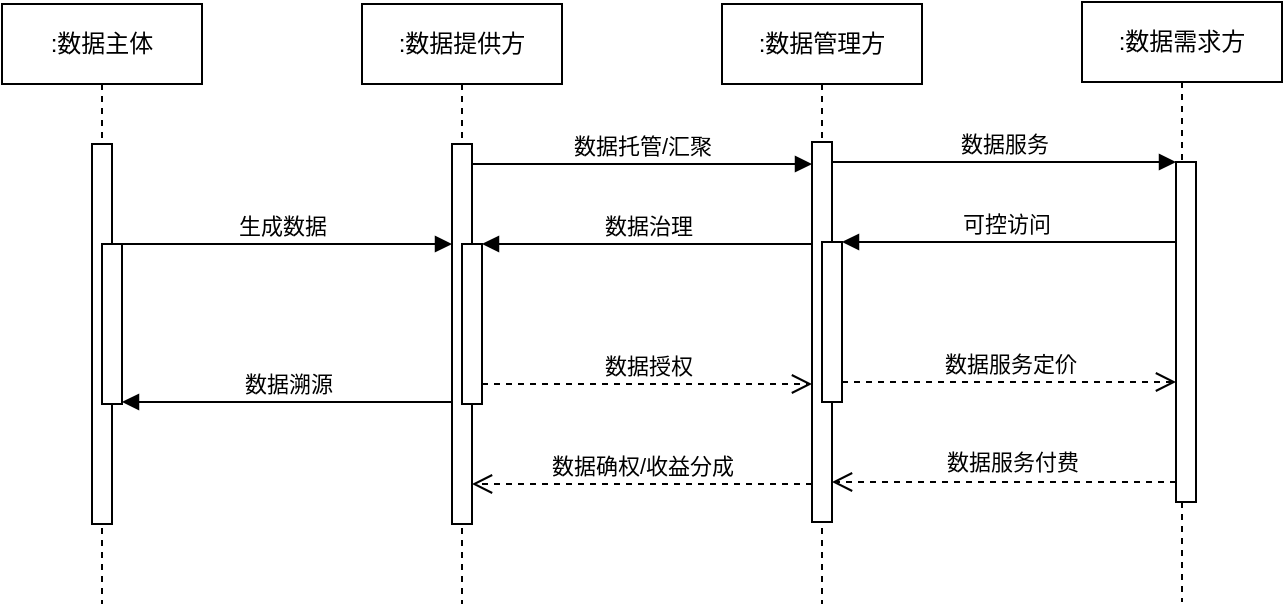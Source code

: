 <mxfile version="24.7.12">
  <diagram name="Page-1" id="2YBvvXClWsGukQMizWep">
    <mxGraphModel dx="988" dy="704" grid="1" gridSize="10" guides="1" tooltips="1" connect="1" arrows="1" fold="1" page="1" pageScale="1" pageWidth="850" pageHeight="1100" math="0" shadow="0">
      <root>
        <mxCell id="0" />
        <mxCell id="1" parent="0" />
        <mxCell id="aM9ryv3xv72pqoxQDRHE-1" value=":数据主体" style="shape=umlLifeline;perimeter=lifelinePerimeter;whiteSpace=wrap;html=1;container=0;dropTarget=0;collapsible=0;recursiveResize=0;outlineConnect=0;portConstraint=eastwest;newEdgeStyle={&quot;edgeStyle&quot;:&quot;elbowEdgeStyle&quot;,&quot;elbow&quot;:&quot;vertical&quot;,&quot;curved&quot;:0,&quot;rounded&quot;:0};" parent="1" vertex="1">
          <mxGeometry x="40" y="40" width="100" height="300" as="geometry" />
        </mxCell>
        <mxCell id="aM9ryv3xv72pqoxQDRHE-2" value="" style="html=1;points=[];perimeter=orthogonalPerimeter;outlineConnect=0;targetShapes=umlLifeline;portConstraint=eastwest;newEdgeStyle={&quot;edgeStyle&quot;:&quot;elbowEdgeStyle&quot;,&quot;elbow&quot;:&quot;vertical&quot;,&quot;curved&quot;:0,&quot;rounded&quot;:0};" parent="aM9ryv3xv72pqoxQDRHE-1" vertex="1">
          <mxGeometry x="45" y="70" width="10" height="190" as="geometry" />
        </mxCell>
        <mxCell id="aM9ryv3xv72pqoxQDRHE-4" value="" style="html=1;points=[];perimeter=orthogonalPerimeter;outlineConnect=0;targetShapes=umlLifeline;portConstraint=eastwest;newEdgeStyle={&quot;edgeStyle&quot;:&quot;elbowEdgeStyle&quot;,&quot;elbow&quot;:&quot;vertical&quot;,&quot;curved&quot;:0,&quot;rounded&quot;:0};" parent="aM9ryv3xv72pqoxQDRHE-1" vertex="1">
          <mxGeometry x="50" y="120" width="10" height="80" as="geometry" />
        </mxCell>
        <mxCell id="aM9ryv3xv72pqoxQDRHE-5" value=":数据提供方" style="shape=umlLifeline;perimeter=lifelinePerimeter;whiteSpace=wrap;html=1;container=0;dropTarget=0;collapsible=0;recursiveResize=0;outlineConnect=0;portConstraint=eastwest;newEdgeStyle={&quot;edgeStyle&quot;:&quot;elbowEdgeStyle&quot;,&quot;elbow&quot;:&quot;vertical&quot;,&quot;curved&quot;:0,&quot;rounded&quot;:0};" parent="1" vertex="1">
          <mxGeometry x="220" y="40" width="100" height="300" as="geometry" />
        </mxCell>
        <mxCell id="aM9ryv3xv72pqoxQDRHE-7" value="生成数据" style="html=1;verticalAlign=bottom;endArrow=block;edgeStyle=elbowEdgeStyle;elbow=vertical;curved=0;rounded=0;" parent="1" edge="1">
          <mxGeometry relative="1" as="geometry">
            <mxPoint x="95" y="160" as="sourcePoint" />
            <Array as="points">
              <mxPoint x="180" y="160" />
            </Array>
            <mxPoint x="265" y="160" as="targetPoint" />
          </mxGeometry>
        </mxCell>
        <mxCell id="aM9ryv3xv72pqoxQDRHE-9" value="数据溯源" style="html=1;verticalAlign=bottom;endArrow=block;edgeStyle=elbowEdgeStyle;elbow=vertical;curved=0;rounded=0;" parent="1" edge="1">
          <mxGeometry relative="1" as="geometry">
            <mxPoint x="265" y="239" as="sourcePoint" />
            <Array as="points">
              <mxPoint x="190" y="239" />
            </Array>
            <mxPoint x="100" y="239" as="targetPoint" />
          </mxGeometry>
        </mxCell>
        <mxCell id="STF5WQe0J77yg3WrmxCV-9" value="" style="html=1;points=[];perimeter=orthogonalPerimeter;outlineConnect=0;targetShapes=umlLifeline;portConstraint=eastwest;newEdgeStyle={&quot;edgeStyle&quot;:&quot;elbowEdgeStyle&quot;,&quot;elbow&quot;:&quot;vertical&quot;,&quot;curved&quot;:0,&quot;rounded&quot;:0};" vertex="1" parent="1">
          <mxGeometry x="265" y="110" width="10" height="190" as="geometry" />
        </mxCell>
        <mxCell id="STF5WQe0J77yg3WrmxCV-10" value="" style="html=1;points=[];perimeter=orthogonalPerimeter;outlineConnect=0;targetShapes=umlLifeline;portConstraint=eastwest;newEdgeStyle={&quot;edgeStyle&quot;:&quot;elbowEdgeStyle&quot;,&quot;elbow&quot;:&quot;vertical&quot;,&quot;curved&quot;:0,&quot;rounded&quot;:0};" vertex="1" parent="1">
          <mxGeometry x="270" y="160" width="10" height="80" as="geometry" />
        </mxCell>
        <mxCell id="STF5WQe0J77yg3WrmxCV-11" value=":数据管理方" style="shape=umlLifeline;perimeter=lifelinePerimeter;whiteSpace=wrap;html=1;container=0;dropTarget=0;collapsible=0;recursiveResize=0;outlineConnect=0;portConstraint=eastwest;newEdgeStyle={&quot;edgeStyle&quot;:&quot;elbowEdgeStyle&quot;,&quot;elbow&quot;:&quot;vertical&quot;,&quot;curved&quot;:0,&quot;rounded&quot;:0};" vertex="1" parent="1">
          <mxGeometry x="400" y="40" width="100" height="300" as="geometry" />
        </mxCell>
        <mxCell id="STF5WQe0J77yg3WrmxCV-13" value="数据托管/汇聚" style="html=1;verticalAlign=bottom;endArrow=block;edgeStyle=elbowEdgeStyle;elbow=vertical;curved=0;rounded=0;" edge="1" parent="1" source="STF5WQe0J77yg3WrmxCV-9">
          <mxGeometry relative="1" as="geometry">
            <mxPoint x="375" y="130" as="sourcePoint" />
            <Array as="points">
              <mxPoint x="360" y="120" />
            </Array>
            <mxPoint x="445" y="120" as="targetPoint" />
          </mxGeometry>
        </mxCell>
        <mxCell id="STF5WQe0J77yg3WrmxCV-14" value="数据确权/收益分成" style="html=1;verticalAlign=bottom;endArrow=open;dashed=1;endSize=8;edgeStyle=elbowEdgeStyle;elbow=vertical;curved=0;rounded=0;" edge="1" parent="1" target="STF5WQe0J77yg3WrmxCV-9">
          <mxGeometry relative="1" as="geometry">
            <mxPoint x="375" y="205" as="targetPoint" />
            <Array as="points">
              <mxPoint x="370" y="280" />
            </Array>
            <mxPoint x="445" y="280" as="sourcePoint" />
          </mxGeometry>
        </mxCell>
        <mxCell id="STF5WQe0J77yg3WrmxCV-15" value="数据治理" style="html=1;verticalAlign=bottom;endArrow=block;edgeStyle=elbowEdgeStyle;elbow=vertical;curved=0;rounded=0;" edge="1" parent="1" target="STF5WQe0J77yg3WrmxCV-10">
          <mxGeometry relative="1" as="geometry">
            <mxPoint x="445" y="160" as="sourcePoint" />
            <Array as="points">
              <mxPoint x="370" y="160" />
            </Array>
          </mxGeometry>
        </mxCell>
        <mxCell id="STF5WQe0J77yg3WrmxCV-16" value="数据授权" style="html=1;verticalAlign=bottom;endArrow=open;dashed=1;endSize=8;edgeStyle=elbowEdgeStyle;elbow=vertical;curved=0;rounded=0;" edge="1" parent="1" source="STF5WQe0J77yg3WrmxCV-10">
          <mxGeometry relative="1" as="geometry">
            <mxPoint x="445" y="230" as="targetPoint" />
            <Array as="points">
              <mxPoint x="360" y="230" />
            </Array>
          </mxGeometry>
        </mxCell>
        <mxCell id="STF5WQe0J77yg3WrmxCV-18" value="" style="html=1;points=[];perimeter=orthogonalPerimeter;outlineConnect=0;targetShapes=umlLifeline;portConstraint=eastwest;newEdgeStyle={&quot;edgeStyle&quot;:&quot;elbowEdgeStyle&quot;,&quot;elbow&quot;:&quot;vertical&quot;,&quot;curved&quot;:0,&quot;rounded&quot;:0};" vertex="1" parent="1">
          <mxGeometry x="445" y="109" width="10" height="190" as="geometry" />
        </mxCell>
        <mxCell id="STF5WQe0J77yg3WrmxCV-19" value="" style="html=1;points=[];perimeter=orthogonalPerimeter;outlineConnect=0;targetShapes=umlLifeline;portConstraint=eastwest;newEdgeStyle={&quot;edgeStyle&quot;:&quot;elbowEdgeStyle&quot;,&quot;elbow&quot;:&quot;vertical&quot;,&quot;curved&quot;:0,&quot;rounded&quot;:0};" vertex="1" parent="1">
          <mxGeometry x="450" y="159" width="10" height="80" as="geometry" />
        </mxCell>
        <mxCell id="STF5WQe0J77yg3WrmxCV-20" value=":数据需求方" style="shape=umlLifeline;perimeter=lifelinePerimeter;whiteSpace=wrap;html=1;container=0;dropTarget=0;collapsible=0;recursiveResize=0;outlineConnect=0;portConstraint=eastwest;newEdgeStyle={&quot;edgeStyle&quot;:&quot;elbowEdgeStyle&quot;,&quot;elbow&quot;:&quot;vertical&quot;,&quot;curved&quot;:0,&quot;rounded&quot;:0};" vertex="1" parent="1">
          <mxGeometry x="580" y="39" width="100" height="300" as="geometry" />
        </mxCell>
        <mxCell id="STF5WQe0J77yg3WrmxCV-21" value="" style="html=1;points=[];perimeter=orthogonalPerimeter;outlineConnect=0;targetShapes=umlLifeline;portConstraint=eastwest;newEdgeStyle={&quot;edgeStyle&quot;:&quot;elbowEdgeStyle&quot;,&quot;elbow&quot;:&quot;vertical&quot;,&quot;curved&quot;:0,&quot;rounded&quot;:0};" vertex="1" parent="STF5WQe0J77yg3WrmxCV-20">
          <mxGeometry x="47" y="80" width="10" height="170" as="geometry" />
        </mxCell>
        <mxCell id="STF5WQe0J77yg3WrmxCV-22" value="数据服务" style="html=1;verticalAlign=bottom;endArrow=block;edgeStyle=elbowEdgeStyle;elbow=vertical;curved=0;rounded=0;" edge="1" parent="1" source="STF5WQe0J77yg3WrmxCV-18" target="STF5WQe0J77yg3WrmxCV-21">
          <mxGeometry relative="1" as="geometry">
            <mxPoint x="555" y="129" as="sourcePoint" />
            <Array as="points">
              <mxPoint x="540" y="119" />
            </Array>
          </mxGeometry>
        </mxCell>
        <mxCell id="STF5WQe0J77yg3WrmxCV-23" value="" style="html=1;verticalAlign=bottom;endArrow=open;dashed=1;endSize=8;edgeStyle=elbowEdgeStyle;elbow=vertical;curved=0;rounded=0;" edge="1" parent="1" source="STF5WQe0J77yg3WrmxCV-21" target="STF5WQe0J77yg3WrmxCV-18">
          <mxGeometry x="-0.337" y="-19" relative="1" as="geometry">
            <mxPoint x="555" y="204" as="targetPoint" />
            <Array as="points">
              <mxPoint x="550" y="279" />
            </Array>
            <mxPoint as="offset" />
          </mxGeometry>
        </mxCell>
        <mxCell id="STF5WQe0J77yg3WrmxCV-24" value="" style="html=1;verticalAlign=bottom;endArrow=block;edgeStyle=elbowEdgeStyle;elbow=vertical;curved=0;rounded=0;" edge="1" parent="1" source="STF5WQe0J77yg3WrmxCV-21" target="STF5WQe0J77yg3WrmxCV-19">
          <mxGeometry x="0.042" y="-9" relative="1" as="geometry">
            <mxPoint x="535" y="159" as="sourcePoint" />
            <Array as="points">
              <mxPoint x="550" y="159" />
            </Array>
            <mxPoint as="offset" />
          </mxGeometry>
        </mxCell>
        <mxCell id="STF5WQe0J77yg3WrmxCV-25" value="数据服务定价" style="html=1;verticalAlign=bottom;endArrow=open;dashed=1;endSize=8;edgeStyle=elbowEdgeStyle;elbow=vertical;curved=0;rounded=0;" edge="1" parent="1" source="STF5WQe0J77yg3WrmxCV-19" target="STF5WQe0J77yg3WrmxCV-21">
          <mxGeometry relative="1" as="geometry">
            <mxPoint x="535" y="234" as="targetPoint" />
            <Array as="points">
              <mxPoint x="540" y="229" />
            </Array>
          </mxGeometry>
        </mxCell>
        <mxCell id="STF5WQe0J77yg3WrmxCV-27" value="&lt;font style=&quot;font-size: 11px;&quot;&gt;数据服务付费&lt;/font&gt;" style="text;html=1;align=center;verticalAlign=middle;resizable=0;points=[];autosize=1;strokeColor=none;fillColor=none;" vertex="1" parent="1">
          <mxGeometry x="500" y="254" width="90" height="30" as="geometry" />
        </mxCell>
        <mxCell id="STF5WQe0J77yg3WrmxCV-28" value="&lt;span style=&quot;font-size: 11px;&quot;&gt;可控访问&lt;/span&gt;" style="text;html=1;align=center;verticalAlign=middle;resizable=0;points=[];autosize=1;strokeColor=none;fillColor=none;" vertex="1" parent="1">
          <mxGeometry x="507" y="135" width="70" height="30" as="geometry" />
        </mxCell>
      </root>
    </mxGraphModel>
  </diagram>
</mxfile>
